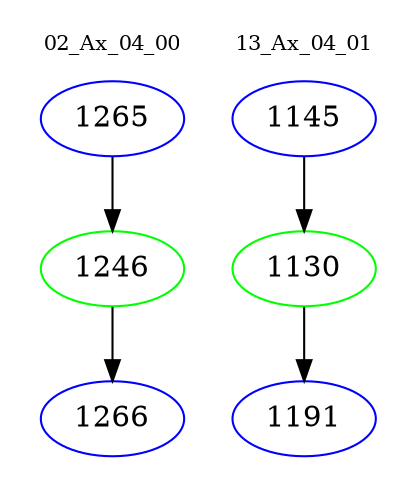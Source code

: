 digraph{
subgraph cluster_0 {
color = white
label = "02_Ax_04_00";
fontsize=10;
T0_1265 [label="1265", color="blue"]
T0_1265 -> T0_1246 [color="black"]
T0_1246 [label="1246", color="green"]
T0_1246 -> T0_1266 [color="black"]
T0_1266 [label="1266", color="blue"]
}
subgraph cluster_1 {
color = white
label = "13_Ax_04_01";
fontsize=10;
T1_1145 [label="1145", color="blue"]
T1_1145 -> T1_1130 [color="black"]
T1_1130 [label="1130", color="green"]
T1_1130 -> T1_1191 [color="black"]
T1_1191 [label="1191", color="blue"]
}
}
